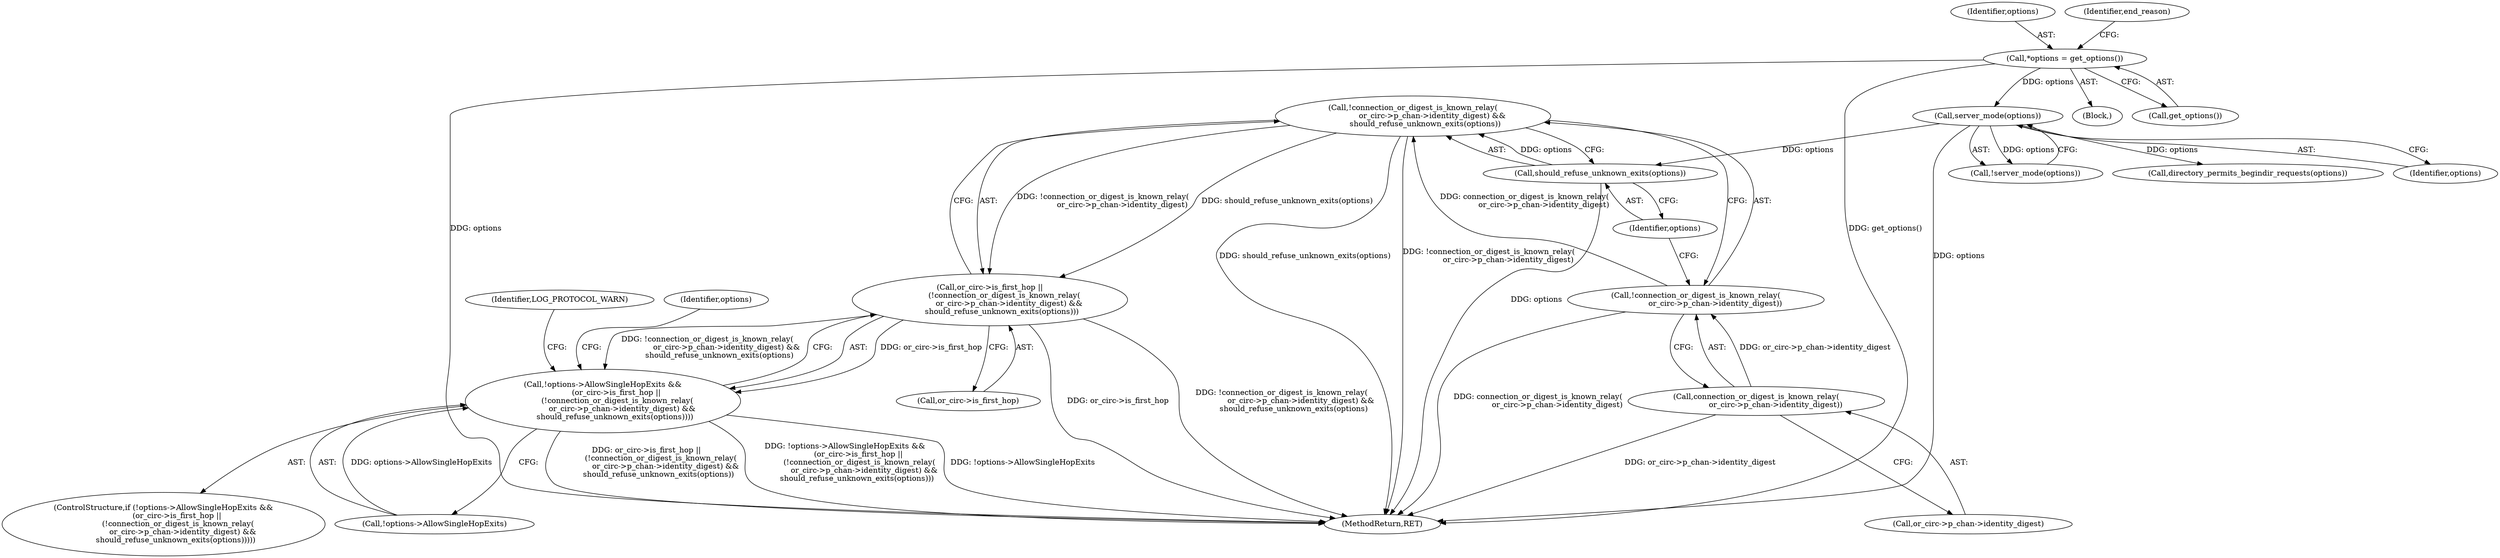 digraph "0_tor_79b59a2dfcb68897ee89d98587d09e55f07e68d7@API" {
"1000296" [label="(Call,!connection_or_digest_is_known_relay(\n                or_circ->p_chan->identity_digest) &&\n          should_refuse_unknown_exits(options))"];
"1000297" [label="(Call,!connection_or_digest_is_known_relay(\n                or_circ->p_chan->identity_digest))"];
"1000298" [label="(Call,connection_or_digest_is_known_relay(\n                or_circ->p_chan->identity_digest))"];
"1000304" [label="(Call,should_refuse_unknown_exits(options))"];
"1000205" [label="(Call,server_mode(options))"];
"1000148" [label="(Call,*options = get_options())"];
"1000292" [label="(Call,or_circ->is_first_hop ||\n            (!connection_or_digest_is_known_relay(\n                or_circ->p_chan->identity_digest) &&\n          should_refuse_unknown_exits(options)))"];
"1000287" [label="(Call,!options->AllowSingleHopExits &&\n           (or_circ->is_first_hop ||\n            (!connection_or_digest_is_known_relay(\n                or_circ->p_chan->identity_digest) &&\n          should_refuse_unknown_exits(options))))"];
"1000206" [label="(Identifier,options)"];
"1000148" [label="(Call,*options = get_options())"];
"1000205" [label="(Call,server_mode(options))"];
"1000286" [label="(ControlStructure,if (!options->AllowSingleHopExits &&\n           (or_circ->is_first_hop ||\n            (!connection_or_digest_is_known_relay(\n                or_circ->p_chan->identity_digest) &&\n          should_refuse_unknown_exits(options)))))"];
"1000288" [label="(Call,!options->AllowSingleHopExits)"];
"1000299" [label="(Call,or_circ->p_chan->identity_digest)"];
"1000124" [label="(Block,)"];
"1000718" [label="(MethodReturn,RET)"];
"1000149" [label="(Identifier,options)"];
"1000297" [label="(Call,!connection_or_digest_is_known_relay(\n                or_circ->p_chan->identity_digest))"];
"1000304" [label="(Call,should_refuse_unknown_exits(options))"];
"1000150" [label="(Call,get_options())"];
"1000349" [label="(Call,directory_permits_begindir_requests(options))"];
"1000409" [label="(Identifier,options)"];
"1000204" [label="(Call,!server_mode(options))"];
"1000155" [label="(Identifier,end_reason)"];
"1000305" [label="(Identifier,options)"];
"1000293" [label="(Call,or_circ->is_first_hop)"];
"1000292" [label="(Call,or_circ->is_first_hop ||\n            (!connection_or_digest_is_known_relay(\n                or_circ->p_chan->identity_digest) &&\n          should_refuse_unknown_exits(options)))"];
"1000298" [label="(Call,connection_or_digest_is_known_relay(\n                or_circ->p_chan->identity_digest))"];
"1000287" [label="(Call,!options->AllowSingleHopExits &&\n           (or_circ->is_first_hop ||\n            (!connection_or_digest_is_known_relay(\n                or_circ->p_chan->identity_digest) &&\n          should_refuse_unknown_exits(options))))"];
"1000308" [label="(Identifier,LOG_PROTOCOL_WARN)"];
"1000296" [label="(Call,!connection_or_digest_is_known_relay(\n                or_circ->p_chan->identity_digest) &&\n          should_refuse_unknown_exits(options))"];
"1000296" -> "1000292"  [label="AST: "];
"1000296" -> "1000297"  [label="CFG: "];
"1000296" -> "1000304"  [label="CFG: "];
"1000297" -> "1000296"  [label="AST: "];
"1000304" -> "1000296"  [label="AST: "];
"1000292" -> "1000296"  [label="CFG: "];
"1000296" -> "1000718"  [label="DDG: should_refuse_unknown_exits(options)"];
"1000296" -> "1000718"  [label="DDG: !connection_or_digest_is_known_relay(\n                or_circ->p_chan->identity_digest)"];
"1000296" -> "1000292"  [label="DDG: !connection_or_digest_is_known_relay(\n                or_circ->p_chan->identity_digest)"];
"1000296" -> "1000292"  [label="DDG: should_refuse_unknown_exits(options)"];
"1000297" -> "1000296"  [label="DDG: connection_or_digest_is_known_relay(\n                or_circ->p_chan->identity_digest)"];
"1000304" -> "1000296"  [label="DDG: options"];
"1000297" -> "1000298"  [label="CFG: "];
"1000298" -> "1000297"  [label="AST: "];
"1000305" -> "1000297"  [label="CFG: "];
"1000297" -> "1000718"  [label="DDG: connection_or_digest_is_known_relay(\n                or_circ->p_chan->identity_digest)"];
"1000298" -> "1000297"  [label="DDG: or_circ->p_chan->identity_digest"];
"1000298" -> "1000299"  [label="CFG: "];
"1000299" -> "1000298"  [label="AST: "];
"1000298" -> "1000718"  [label="DDG: or_circ->p_chan->identity_digest"];
"1000304" -> "1000305"  [label="CFG: "];
"1000305" -> "1000304"  [label="AST: "];
"1000304" -> "1000718"  [label="DDG: options"];
"1000205" -> "1000304"  [label="DDG: options"];
"1000205" -> "1000204"  [label="AST: "];
"1000205" -> "1000206"  [label="CFG: "];
"1000206" -> "1000205"  [label="AST: "];
"1000204" -> "1000205"  [label="CFG: "];
"1000205" -> "1000718"  [label="DDG: options"];
"1000205" -> "1000204"  [label="DDG: options"];
"1000148" -> "1000205"  [label="DDG: options"];
"1000205" -> "1000349"  [label="DDG: options"];
"1000148" -> "1000124"  [label="AST: "];
"1000148" -> "1000150"  [label="CFG: "];
"1000149" -> "1000148"  [label="AST: "];
"1000150" -> "1000148"  [label="AST: "];
"1000155" -> "1000148"  [label="CFG: "];
"1000148" -> "1000718"  [label="DDG: options"];
"1000148" -> "1000718"  [label="DDG: get_options()"];
"1000292" -> "1000287"  [label="AST: "];
"1000292" -> "1000293"  [label="CFG: "];
"1000293" -> "1000292"  [label="AST: "];
"1000287" -> "1000292"  [label="CFG: "];
"1000292" -> "1000718"  [label="DDG: or_circ->is_first_hop"];
"1000292" -> "1000718"  [label="DDG: !connection_or_digest_is_known_relay(\n                or_circ->p_chan->identity_digest) &&\n          should_refuse_unknown_exits(options)"];
"1000292" -> "1000287"  [label="DDG: or_circ->is_first_hop"];
"1000292" -> "1000287"  [label="DDG: !connection_or_digest_is_known_relay(\n                or_circ->p_chan->identity_digest) &&\n          should_refuse_unknown_exits(options)"];
"1000287" -> "1000286"  [label="AST: "];
"1000287" -> "1000288"  [label="CFG: "];
"1000288" -> "1000287"  [label="AST: "];
"1000308" -> "1000287"  [label="CFG: "];
"1000409" -> "1000287"  [label="CFG: "];
"1000287" -> "1000718"  [label="DDG: or_circ->is_first_hop ||\n            (!connection_or_digest_is_known_relay(\n                or_circ->p_chan->identity_digest) &&\n          should_refuse_unknown_exits(options))"];
"1000287" -> "1000718"  [label="DDG: !options->AllowSingleHopExits &&\n           (or_circ->is_first_hop ||\n            (!connection_or_digest_is_known_relay(\n                or_circ->p_chan->identity_digest) &&\n          should_refuse_unknown_exits(options)))"];
"1000287" -> "1000718"  [label="DDG: !options->AllowSingleHopExits"];
"1000288" -> "1000287"  [label="DDG: options->AllowSingleHopExits"];
}
